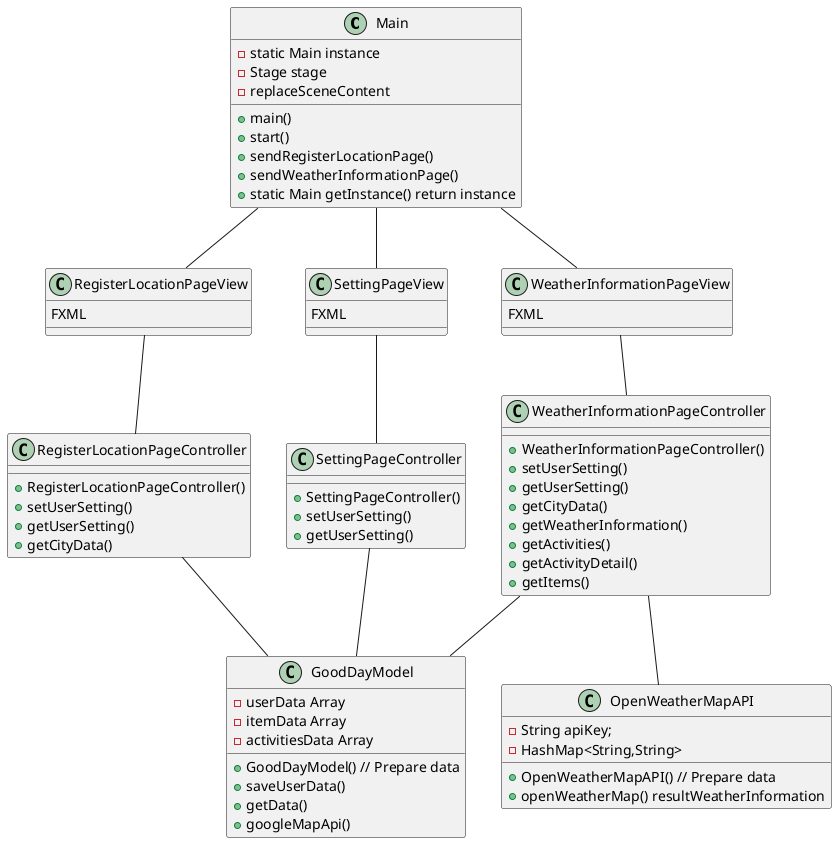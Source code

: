 @startuml

class Main{
    -static Main instance
    -Stage stage
    +main()
    +start()
    +sendRegisterLocationPage()
    +sendWeatherInformationPage()
    -replaceSceneContent
    +static Main getInstance() return instance

}

class RegisterLocationPageView{
  FXML
}

class WeatherInformationPageView{
  FXML
}

class SettingPageView{
  FXML
}

class RegisterLocationPageController{
  +RegisterLocationPageController()
  +setUserSetting()
  +getUserSetting()
  +getCityData()
}

class WeatherInformationPageController{
  +WeatherInformationPageController()
  +setUserSetting()
  +getUserSetting()
  +getCityData()
  +getWeatherInformation()
  +getActivities()
  +getActivityDetail()
  +getItems()
}

class SettingPageController{
  +SettingPageController()
  +setUserSetting()
  +getUserSetting()

}

class GoodDayModel{
  -userData Array
  -itemData Array
  -activitiesData Array
  +GoodDayModel() // Prepare data
  +saveUserData()
  +getData()
  +googleMapApi()
}

class OpenWeatherMapAPI{
  -String apiKey;
  -HashMap<String,String>
  +OpenWeatherMapAPI() // Prepare data
  +openWeatherMap() resultWeatherInformation
}

Main -- RegisterLocationPageView
Main -- WeatherInformationPageView
Main -- SettingPageView
RegisterLocationPageView -- RegisterLocationPageController
WeatherInformationPageView -- WeatherInformationPageController
SettingPageView -- SettingPageController
SettingPageController -- GoodDayModel
RegisterLocationPageController -- GoodDayModel
WeatherInformationPageController -- GoodDayModel
WeatherInformationPageController -- OpenWeatherMapAPI

@enduml